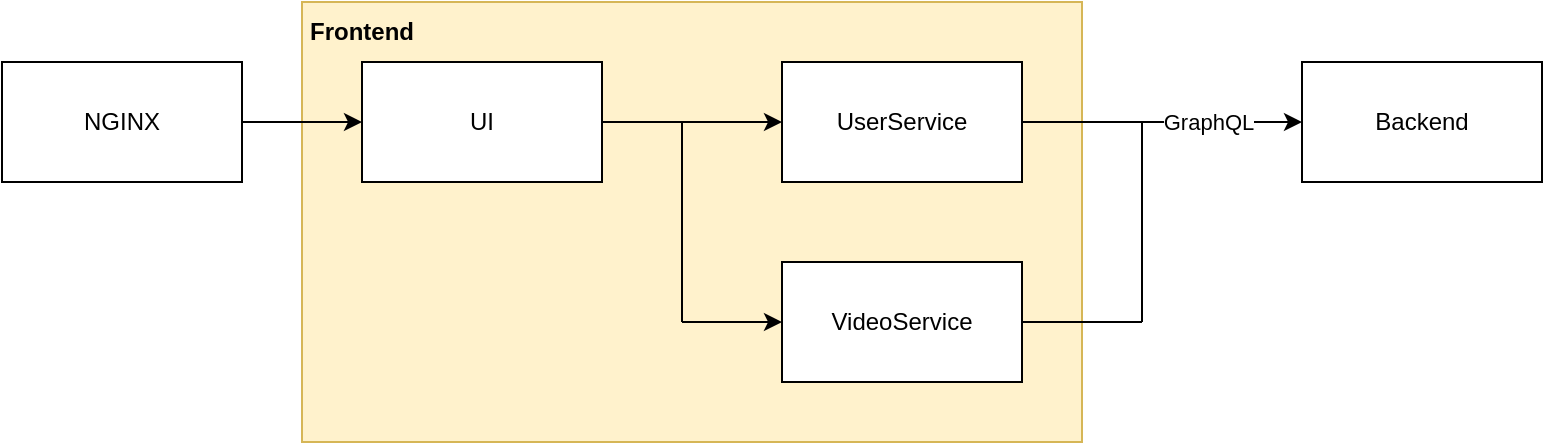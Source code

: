 <mxfile version="17.4.0" type="device"><diagram id="kgpKYQtTHZ0yAKxKKP6v" name="Page-1"><mxGraphModel dx="1443" dy="768" grid="1" gridSize="10" guides="1" tooltips="1" connect="1" arrows="1" fold="1" page="1" pageScale="1" pageWidth="850" pageHeight="1100" math="0" shadow="0"><root><mxCell id="0"/><mxCell id="1" parent="0"/><mxCell id="nxniDEYcIE0PxSyDXOQ8-4" value="" style="rounded=0;whiteSpace=wrap;html=1;fillColor=#fff2cc;strokeColor=#d6b656;" vertex="1" parent="1"><mxGeometry x="190" y="170" width="390" height="220" as="geometry"/></mxCell><mxCell id="nxniDEYcIE0PxSyDXOQ8-1" value="Backend&lt;br&gt;" style="rounded=0;whiteSpace=wrap;html=1;" vertex="1" parent="1"><mxGeometry x="690" y="200" width="120" height="60" as="geometry"/></mxCell><mxCell id="nxniDEYcIE0PxSyDXOQ8-2" value="UserService" style="rounded=0;whiteSpace=wrap;html=1;" vertex="1" parent="1"><mxGeometry x="430" y="200" width="120" height="60" as="geometry"/></mxCell><mxCell id="nxniDEYcIE0PxSyDXOQ8-3" value="VideoService" style="rounded=0;whiteSpace=wrap;html=1;" vertex="1" parent="1"><mxGeometry x="430" y="300" width="120" height="60" as="geometry"/></mxCell><mxCell id="nxniDEYcIE0PxSyDXOQ8-5" value="&lt;b&gt;Frontend&lt;/b&gt;" style="text;html=1;strokeColor=none;fillColor=none;align=center;verticalAlign=middle;whiteSpace=wrap;rounded=0;" vertex="1" parent="1"><mxGeometry x="190" y="170" width="60" height="30" as="geometry"/></mxCell><mxCell id="nxniDEYcIE0PxSyDXOQ8-6" value="UI" style="rounded=0;whiteSpace=wrap;html=1;" vertex="1" parent="1"><mxGeometry x="220" y="200" width="120" height="60" as="geometry"/></mxCell><mxCell id="nxniDEYcIE0PxSyDXOQ8-9" value="" style="endArrow=classic;html=1;rounded=0;exitX=1;exitY=0.5;exitDx=0;exitDy=0;entryX=0;entryY=0.5;entryDx=0;entryDy=0;" edge="1" parent="1" source="nxniDEYcIE0PxSyDXOQ8-2" target="nxniDEYcIE0PxSyDXOQ8-1"><mxGeometry width="50" height="50" relative="1" as="geometry"><mxPoint x="590" y="130" as="sourcePoint"/><mxPoint x="670" y="30" as="targetPoint"/></mxGeometry></mxCell><mxCell id="nxniDEYcIE0PxSyDXOQ8-10" value="GraphQL" style="edgeLabel;html=1;align=center;verticalAlign=middle;resizable=0;points=[];" vertex="1" connectable="0" parent="nxniDEYcIE0PxSyDXOQ8-9"><mxGeometry x="0.444" relative="1" as="geometry"><mxPoint x="-8" as="offset"/></mxGeometry></mxCell><mxCell id="nxniDEYcIE0PxSyDXOQ8-12" value="" style="endArrow=none;html=1;rounded=0;exitX=1;exitY=0.5;exitDx=0;exitDy=0;" edge="1" parent="1" source="nxniDEYcIE0PxSyDXOQ8-3"><mxGeometry width="50" height="50" relative="1" as="geometry"><mxPoint x="580" y="380" as="sourcePoint"/><mxPoint x="610" y="330" as="targetPoint"/></mxGeometry></mxCell><mxCell id="nxniDEYcIE0PxSyDXOQ8-13" value="" style="endArrow=none;html=1;rounded=0;" edge="1" parent="1"><mxGeometry width="50" height="50" relative="1" as="geometry"><mxPoint x="610" y="330" as="sourcePoint"/><mxPoint x="610" y="230" as="targetPoint"/></mxGeometry></mxCell><mxCell id="nxniDEYcIE0PxSyDXOQ8-16" value="" style="endArrow=classic;html=1;rounded=0;entryX=0;entryY=0.5;entryDx=0;entryDy=0;" edge="1" parent="1" target="nxniDEYcIE0PxSyDXOQ8-3"><mxGeometry width="50" height="50" relative="1" as="geometry"><mxPoint x="380" y="330" as="sourcePoint"/><mxPoint x="430" y="340" as="targetPoint"/></mxGeometry></mxCell><mxCell id="nxniDEYcIE0PxSyDXOQ8-17" value="" style="endArrow=none;html=1;rounded=0;" edge="1" parent="1"><mxGeometry width="50" height="50" relative="1" as="geometry"><mxPoint x="380" y="330" as="sourcePoint"/><mxPoint x="380" y="230" as="targetPoint"/></mxGeometry></mxCell><mxCell id="nxniDEYcIE0PxSyDXOQ8-18" value="NGINX" style="rounded=0;whiteSpace=wrap;html=1;" vertex="1" parent="1"><mxGeometry x="40" y="200" width="120" height="60" as="geometry"/></mxCell><mxCell id="nxniDEYcIE0PxSyDXOQ8-19" value="" style="endArrow=classic;html=1;rounded=0;exitX=1;exitY=0.5;exitDx=0;exitDy=0;entryX=0;entryY=0.5;entryDx=0;entryDy=0;" edge="1" parent="1" source="nxniDEYcIE0PxSyDXOQ8-18" target="nxniDEYcIE0PxSyDXOQ8-6"><mxGeometry width="50" height="50" relative="1" as="geometry"><mxPoint x="100" y="280" as="sourcePoint"/><mxPoint x="150" y="230" as="targetPoint"/></mxGeometry></mxCell><mxCell id="nxniDEYcIE0PxSyDXOQ8-20" value="" style="endArrow=classic;html=1;rounded=0;exitX=1;exitY=0.5;exitDx=0;exitDy=0;" edge="1" parent="1" source="nxniDEYcIE0PxSyDXOQ8-6" target="nxniDEYcIE0PxSyDXOQ8-2"><mxGeometry width="50" height="50" relative="1" as="geometry"><mxPoint x="280" y="170" as="sourcePoint"/><mxPoint x="330" y="120" as="targetPoint"/></mxGeometry></mxCell></root></mxGraphModel></diagram></mxfile>